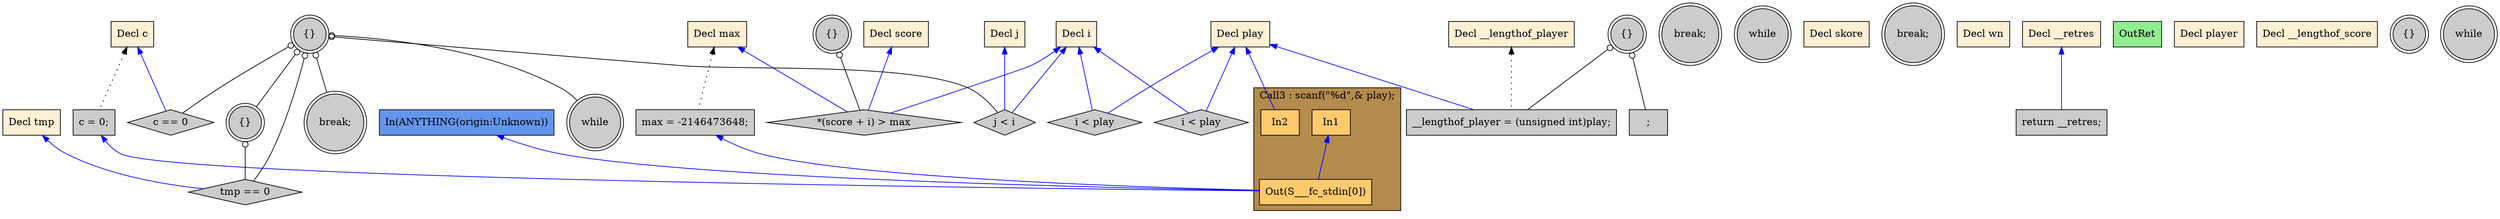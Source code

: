 digraph G {
  rankdir=TB;
  node [style="filled", ];
  32 [label="tmp == 0", fillcolor="#CCCCCC", shape=diamond, ];
  33 [label="c == 0", fillcolor="#CCCCCC", shape=diamond, ];
  34 [label="break;", fillcolor="#CCCCCC", shape=doublecircle, ];
  2 [label="Decl play", fillcolor="#FFEFD5", shape=box, ];
  35 [label="while", fillcolor="#CCCCCC", shape=doublecircle, ];
  3 [label="Decl i", fillcolor="#FFEFD5", shape=box, ];
  36 [label="i < play", fillcolor="#CCCCCC", shape=diamond, ];
  4 [label="Decl j", fillcolor="#FFEFD5", shape=box, ];
  37 [label="{}", fillcolor="#CCCCCC", shape=doublecircle, ];
  5 [label="Decl skore", fillcolor="#FFEFD5", shape=box, ];
  38 [label="*(score + i) > max", fillcolor="#CCCCCC", shape=diamond, ];
  6 [label="Decl c", fillcolor="#FFEFD5", shape=box, ];
  39 [label="break;", fillcolor="#CCCCCC", shape=doublecircle, ];
  7 [label="Decl wn", fillcolor="#FFEFD5", shape=box, ];
  40 [label="return __retres;", fillcolor="#CCCCCC", shape=box, ];
  8 [label="Decl max", fillcolor="#FFEFD5", shape=box, ];
  41 [label="OutRet", fillcolor="#90EE90", shape=box, ];
  9 [label="Decl player", fillcolor="#FFEFD5", shape=box, ];
  42 [label="In(ANYTHING(origin:Unknown))", fillcolor="#6495ED", shape=box, ];
  10 [label="Decl __lengthof_player", fillcolor="#FFEFD5", shape=box, ];
  11 [label="Decl score", fillcolor="#FFEFD5", shape=box, ];
  12 [label="Decl __lengthof_score", fillcolor="#FFEFD5", shape=box, ];
  13 [label="Decl tmp", fillcolor="#FFEFD5", shape=box, ];
  14 [label="Decl __retres", fillcolor="#FFEFD5", shape=box, ];
  15 [label="c = 0;", fillcolor="#CCCCCC", shape=box, ];
  16 [label="max = -2146473648;", fillcolor="#CCCCCC", shape=box, ];
  18 [label="In1", fillcolor="#FFCA6E", shape=box, ];
  19 [label="In2", fillcolor="#FFCA6E", shape=box, ];
  20 [label="Out(S___fc_stdin[0])", fillcolor="#FFCA6E", shape=box, ];
  21 [label="{}", fillcolor="#CCCCCC", shape=doublecircle, ];
  22 [label=";", fillcolor="#CCCCCC", shape=box, ];
  23 [label="__lengthof_player = (unsigned int)play;", fillcolor="#CCCCCC",
      shape=box, ];
  24 [label="{}", fillcolor="#CCCCCC", shape=doublecircle, ];
  25 [label="while", fillcolor="#CCCCCC", shape=doublecircle, ];
  26 [label="i < play", fillcolor="#CCCCCC", shape=diamond, ];
  27 [label="{}", fillcolor="#CCCCCC", shape=doublecircle, ];
  28 [label="while", fillcolor="#CCCCCC", shape=doublecircle, ];
  29 [label="j < i", fillcolor="#CCCCCC", shape=diamond, ];
  30 [label="break;", fillcolor="#CCCCCC", shape=doublecircle, ];
  31 [label="{}", fillcolor="#CCCCCC", shape=doublecircle, ];
  
  subgraph cluster_Call3 { label="Call3 : scanf(\"%d\",& play);";
                           fillcolor="#B38B4D"; style="filled"; 20;19;18;
     };
  
  edge [dir=back, ];
  13 -> 32 [color="#0000FF", ];
  27 -> 32 [color="#000000", arrowtail=odot, ];
  31 -> 32 [color="#000000", arrowtail=odot, ];
  6 -> 33 [color="#0000FF", ];
  27 -> 33 [color="#000000", arrowtail=odot, ];
  2 -> 36 [color="#0000FF", ];
  3 -> 36 [color="#0000FF", ];
  3 -> 38 [color="#0000FF", ];
  8 -> 38 [color="#0000FF", ];
  11 -> 38 [color="#0000FF", ];
  37 -> 38 [color="#000000", arrowtail=odot, ];
  14 -> 40 [color="#0000FF", ];
  6 -> 15 [color="#000000", style="dotted", ];
  8 -> 16 [color="#000000", style="dotted", ];
  2 -> 19 [color="#0000FF", ];
  15 -> 20 [color="#0000FF", ];
  16 -> 20 [color="#0000FF", ];
  18 -> 20 [color="#0000FF", ];
  42 -> 20 [color="#0000FF", ];
  21 -> 22 [color="#000000", arrowtail=odot, ];
  2 -> 23 [color="#0000FF", ];
  10 -> 23 [color="#000000", style="dotted", ];
  21 -> 23 [color="#000000", arrowtail=odot, ];
  2 -> 26 [color="#0000FF", ];
  3 -> 26 [color="#0000FF", ];
  27 -> 28 [color="#000000", arrowtail=odot, ];
  3 -> 29 [color="#0000FF", ];
  4 -> 29 [color="#0000FF", ];
  27 -> 29 [color="#000000", arrowtail=odot, ];
  27 -> 30 [color="#000000", arrowtail=odot, ];
  27 -> 31 [color="#000000", arrowtail=odot, ];
  
  }